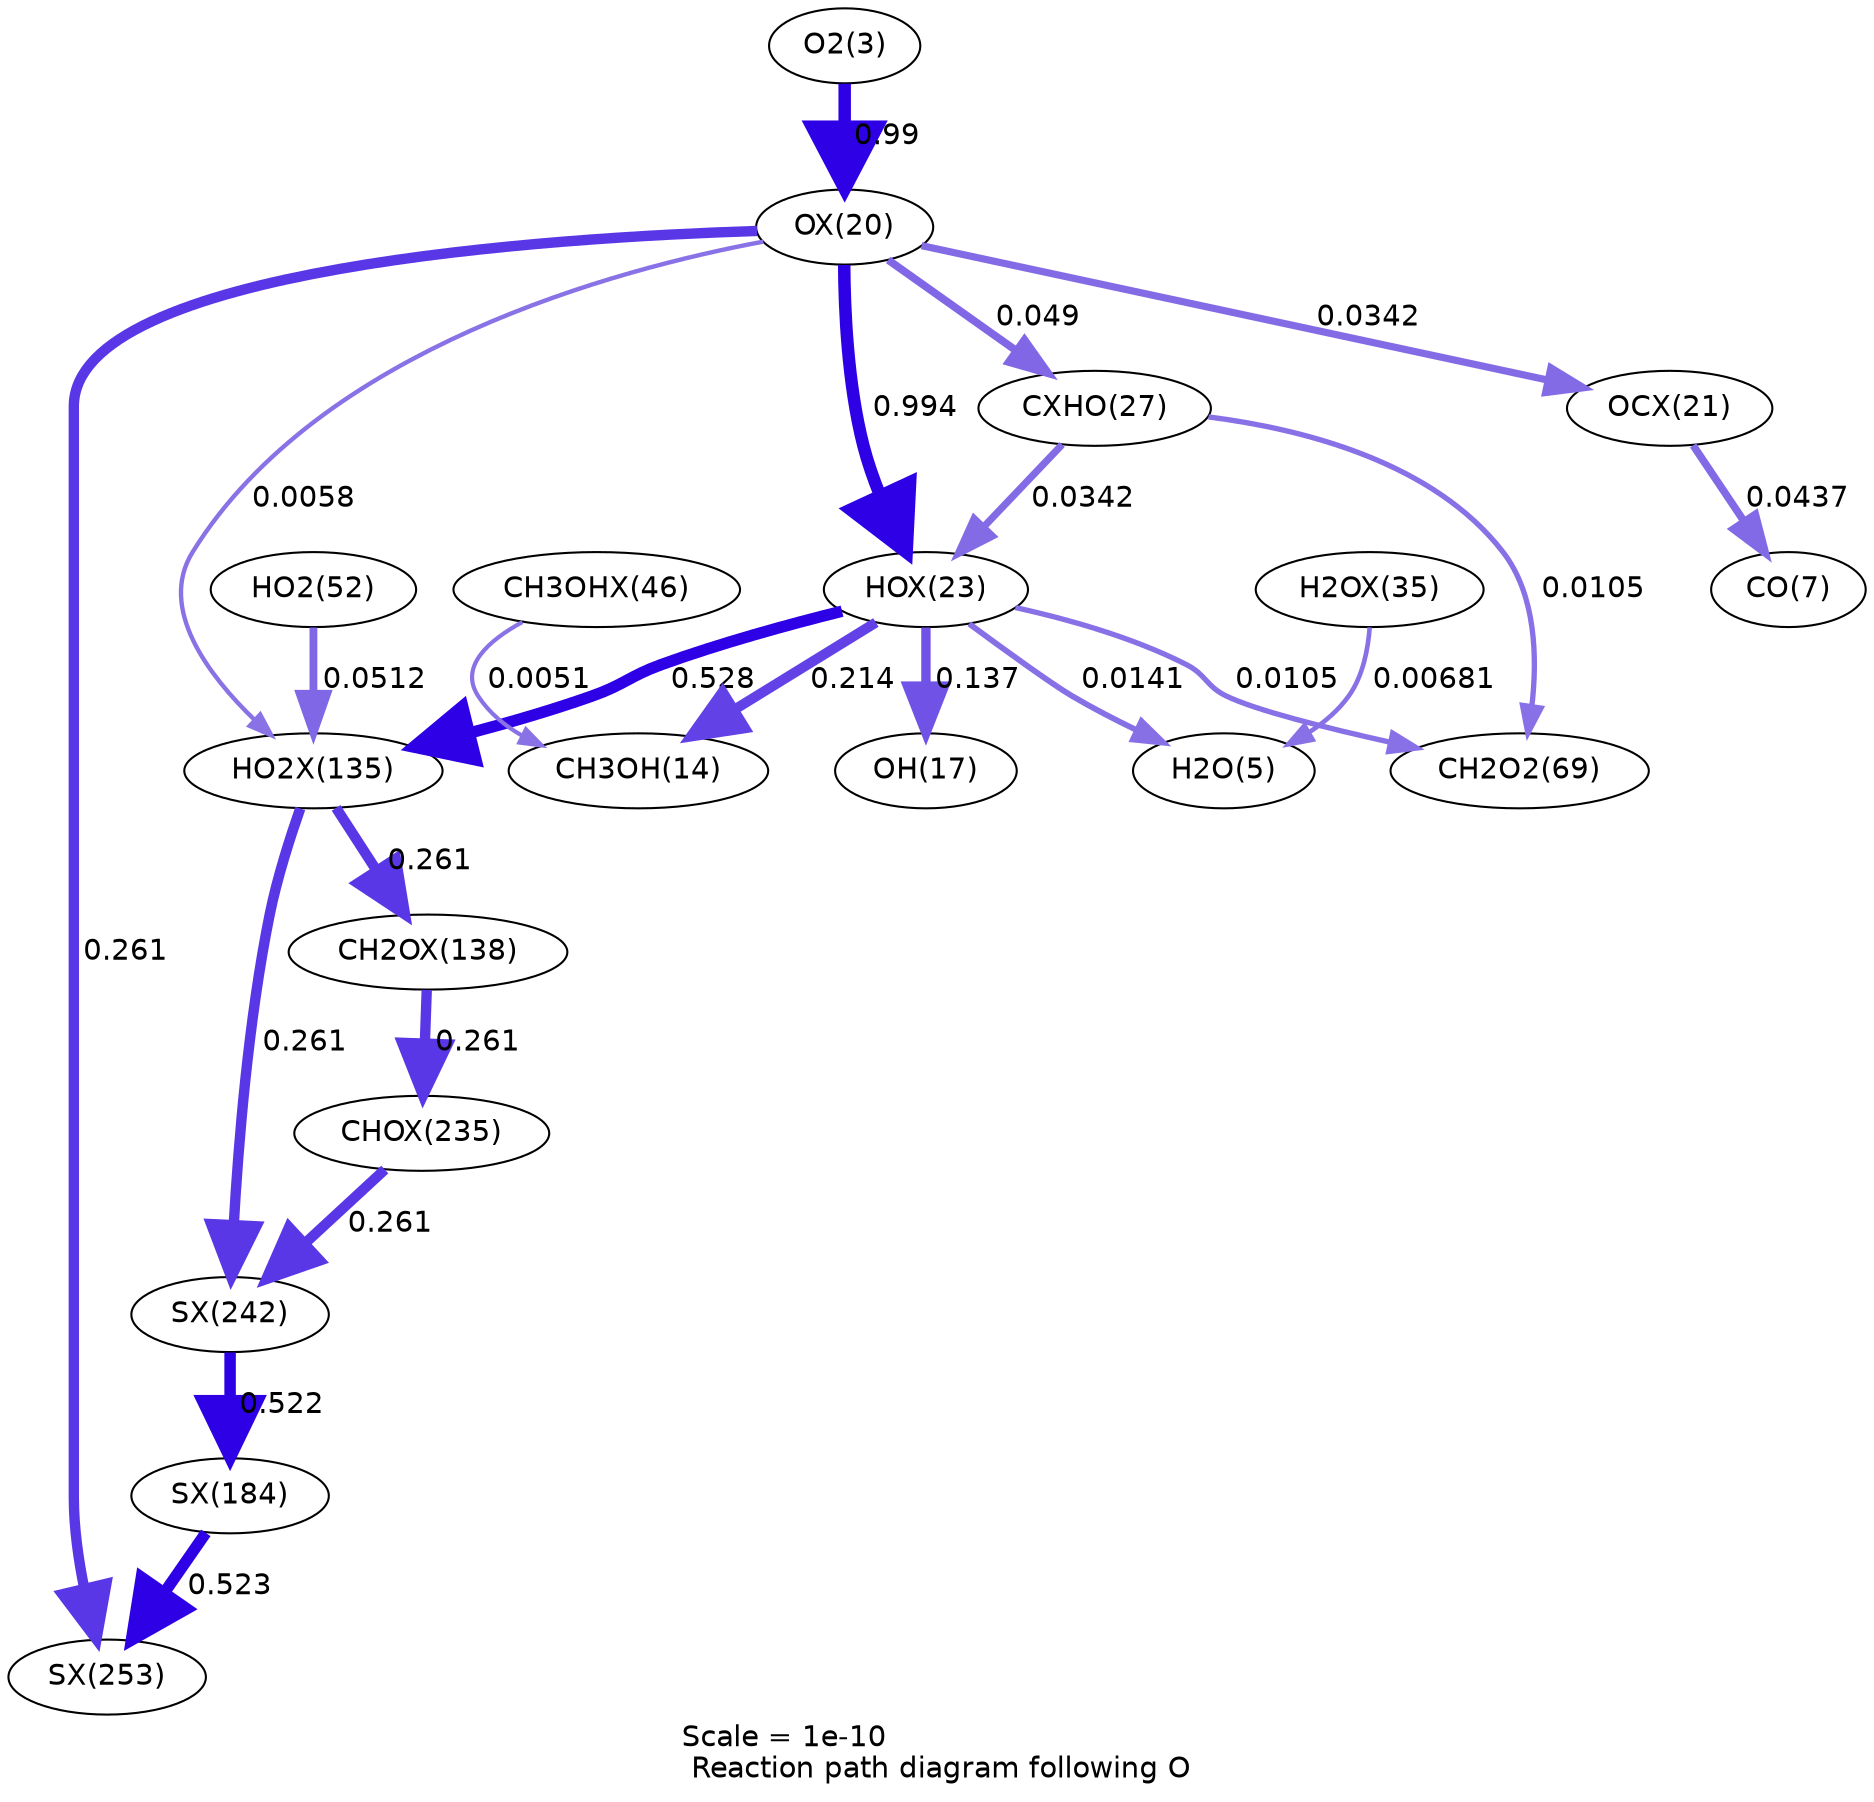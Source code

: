 digraph reaction_paths {
center=1;
s5 -> s28[fontname="Helvetica", penwidth=5.99, arrowsize=3, color="0.7, 1.49, 0.9"
, label=" 0.99"];
s28 -> s31[fontname="Helvetica", penwidth=6, arrowsize=3, color="0.7, 1.49, 0.9"
, label=" 0.994"];
s28 -> s34[fontname="Helvetica", penwidth=3.72, arrowsize=1.86, color="0.7, 0.549, 0.9"
, label=" 0.049"];
s28 -> s29[fontname="Helvetica", penwidth=3.45, arrowsize=1.73, color="0.7, 0.534, 0.9"
, label=" 0.0342"];
s28 -> s46[fontname="Helvetica", penwidth=2.11, arrowsize=1.06, color="0.7, 0.506, 0.9"
, label=" 0.0058"];
s28 -> s55[fontname="Helvetica", penwidth=4.99, arrowsize=2.49, color="0.7, 0.761, 0.9"
, label=" 0.261"];
s31 -> s16[fontname="Helvetica", penwidth=4.84, arrowsize=2.42, color="0.7, 0.714, 0.9"
, label=" 0.214"];
s31 -> s19[fontname="Helvetica", penwidth=4.5, arrowsize=2.25, color="0.7, 0.637, 0.9"
, label=" 0.137"];
s31 -> s7[fontname="Helvetica", penwidth=2.78, arrowsize=1.39, color="0.7, 0.514, 0.9"
, label=" 0.0141"];
s34 -> s31[fontname="Helvetica", penwidth=3.45, arrowsize=1.73, color="0.7, 0.534, 0.9"
, label=" 0.0342"];
s31 -> s46[fontname="Helvetica", penwidth=5.52, arrowsize=2.76, color="0.7, 1.03, 0.9"
, label=" 0.528"];
s31 -> s23[fontname="Helvetica", penwidth=2.56, arrowsize=1.28, color="0.7, 0.51, 0.9"
, label=" 0.0105"];
s43 -> s16[fontname="Helvetica", penwidth=2.01, arrowsize=1.01, color="0.7, 0.505, 0.9"
, label=" 0.0051"];
s37 -> s7[fontname="Helvetica", penwidth=2.23, arrowsize=1.12, color="0.7, 0.507, 0.9"
, label=" 0.00681"];
s34 -> s23[fontname="Helvetica", penwidth=2.56, arrowsize=1.28, color="0.7, 0.51, 0.9"
, label=" 0.0105"];
s29 -> s9[fontname="Helvetica", penwidth=3.64, arrowsize=1.82, color="0.7, 0.544, 0.9"
, label=" 0.0437"];
s46 -> s47[fontname="Helvetica", penwidth=4.99, arrowsize=2.49, color="0.7, 0.761, 0.9"
, label=" 0.261"];
s46 -> s54[fontname="Helvetica", penwidth=4.99, arrowsize=2.49, color="0.7, 0.761, 0.9"
, label=" 0.261"];
s21 -> s46[fontname="Helvetica", penwidth=3.76, arrowsize=1.88, color="0.7, 0.551, 0.9"
, label=" 0.0512"];
s47 -> s53[fontname="Helvetica", penwidth=4.99, arrowsize=2.49, color="0.7, 0.761, 0.9"
, label=" 0.261"];
s53 -> s54[fontname="Helvetica", penwidth=4.99, arrowsize=2.49, color="0.7, 0.761, 0.9"
, label=" 0.261"];
s54 -> s50[fontname="Helvetica", penwidth=5.51, arrowsize=2.75, color="0.7, 1.02, 0.9"
, label=" 0.522"];
s50 -> s55[fontname="Helvetica", penwidth=5.51, arrowsize=2.75, color="0.7, 1.02, 0.9"
, label=" 0.523"];
s5 [ fontname="Helvetica", label="O2(3)"];
s7 [ fontname="Helvetica", label="H2O(5)"];
s9 [ fontname="Helvetica", label="CO(7)"];
s16 [ fontname="Helvetica", label="CH3OH(14)"];
s19 [ fontname="Helvetica", label="OH(17)"];
s21 [ fontname="Helvetica", label="HO2(52)"];
s23 [ fontname="Helvetica", label="CH2O2(69)"];
s28 [ fontname="Helvetica", label="OX(20)"];
s29 [ fontname="Helvetica", label="OCX(21)"];
s31 [ fontname="Helvetica", label="HOX(23)"];
s34 [ fontname="Helvetica", label="CXHO(27)"];
s37 [ fontname="Helvetica", label="H2OX(35)"];
s43 [ fontname="Helvetica", label="CH3OHX(46)"];
s46 [ fontname="Helvetica", label="HO2X(135)"];
s47 [ fontname="Helvetica", label="CH2OX(138)"];
s50 [ fontname="Helvetica", label="SX(184)"];
s53 [ fontname="Helvetica", label="CHOX(235)"];
s54 [ fontname="Helvetica", label="SX(242)"];
s55 [ fontname="Helvetica", label="SX(253)"];
 label = "Scale = 1e-10\l Reaction path diagram following O";
 fontname = "Helvetica";
}
